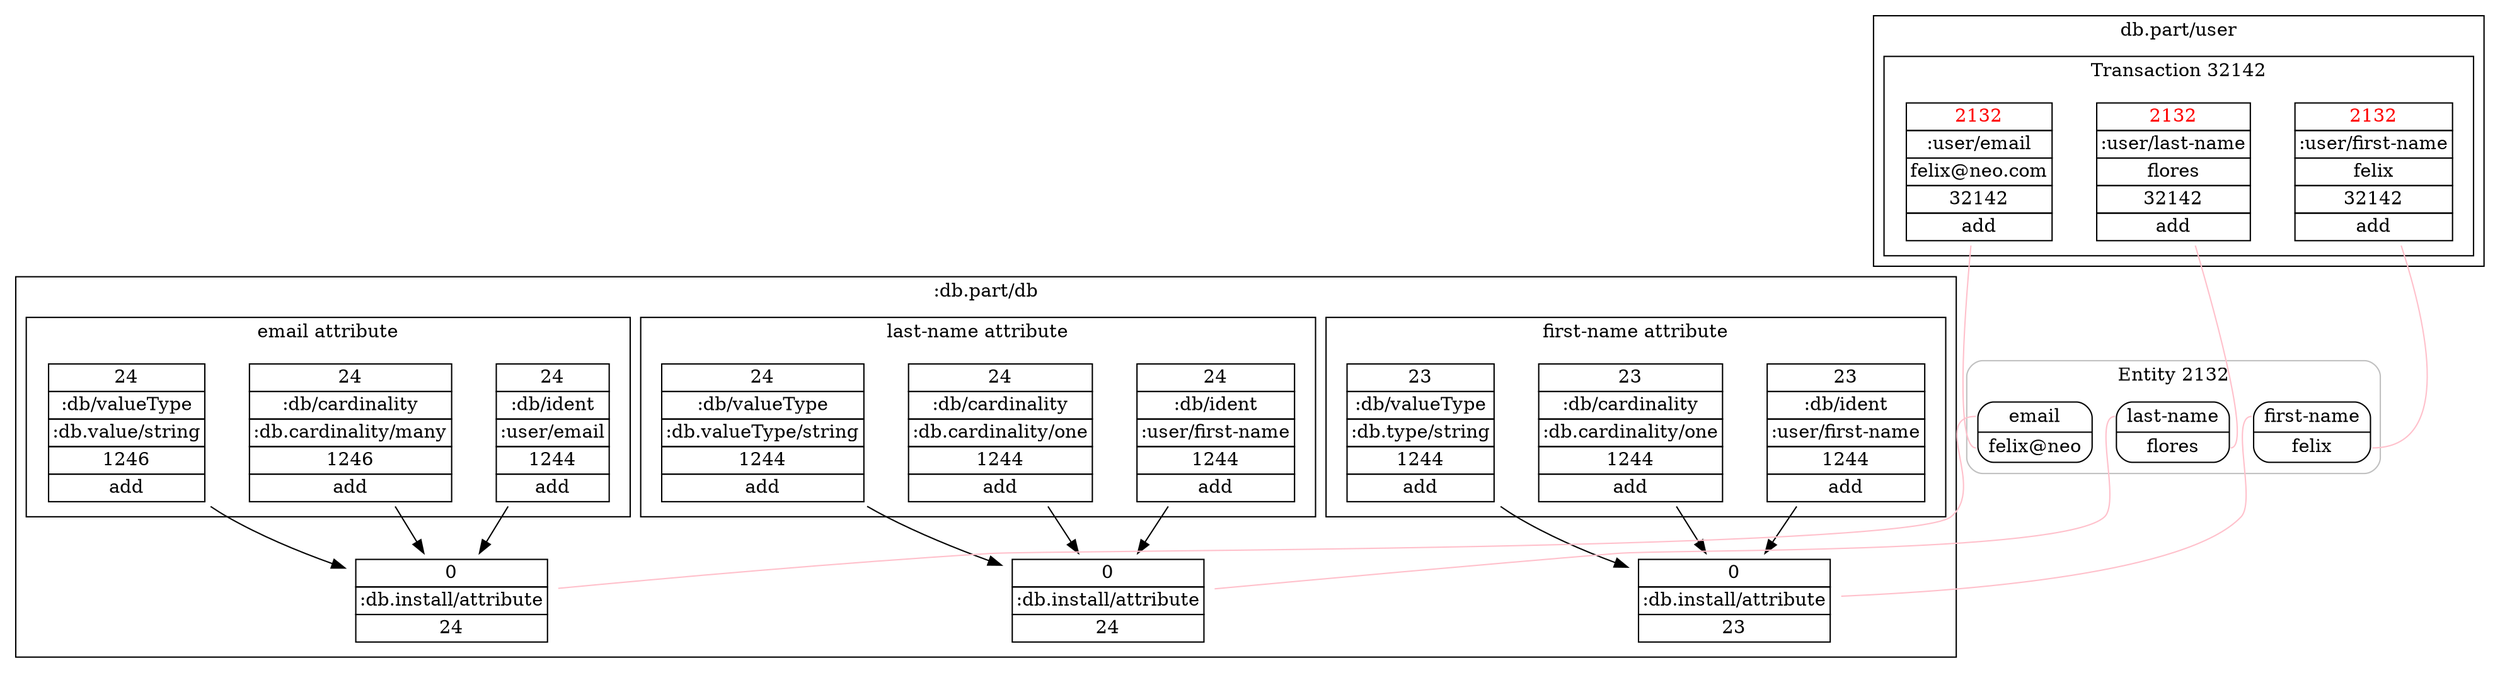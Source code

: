 digraph Schema {
  node [shape=plaintext]
  compound=true
  subgraph cluster_1 {
    label=":db.part/db"

    subgraph cluster_0 {
      label="first-name attribute"
      "first-name-ident" [label=<
      <table border="0" cellborder="1" cellspacing="0">
        <tr><td>23</td></tr>
        <tr><td>:db/ident</td></tr>
        <tr><td>:user/first-name</td></tr>
        <tr><td>1244</td></tr>
        <tr><td>add</td></tr>
      </table>
      >]

      "first-name-cardinality" [label=<
      <table border="0" cellborder="1" cellspacing="0">
        <tr><td>23</td></tr>
        <tr><td>:db/cardinality</td></tr>
        <tr><td>:db.cardinality/one</td></tr>
        <tr><td>1244</td></tr>
        <tr><td>add</td></tr>
      </table>
      >]

      "first-name-type" [label=<
      <table border="0" cellborder="1" cellspacing="0">
        <tr><td>23</td></tr>
        <tr><td>:db/valueType</td></tr>
        <tr><td>:db.type/string</td></tr>
        <tr><td>1244</td></tr>
        <tr><td>add</td></tr>
      </table>
      >]
    }

    subgraph cluster_2 {
      label="last-name attribute"
      "last-name-ident" [label=<
      <table border="0" cellborder="1" cellspacing="0">
        <tr><td>24</td></tr>
        <tr><td>:db/ident</td></tr>
        <tr><td>:user/first-name</td></tr>
        <tr><td>1244</td></tr>
        <tr><td>add</td></tr>
      </table>
      >]

      "last-name-cardinality" [label=<
      <table border="0" cellborder="1" cellspacing="0">
        <tr><td>24</td></tr>
        <tr><td>:db/cardinality</td></tr>
        <tr><td>:db.cardinality/one</td></tr>
        <tr><td>1244</td></tr>
        <tr><td>add</td></tr>
      </table>
      >]

      "last-name-type" [label=<
      <table border="0" cellborder="1" cellspacing="0">
        <tr><td>24</td></tr>
        <tr><td>:db/valueType</td></tr>
        <tr><td>:db.valueType/string</td></tr>
        <tr><td>1244</td></tr>
        <tr><td>add</td></tr>
      </table>
      >]
    }

    subgraph cluster_3 {
      label="email attribute"
      "email-ident" [label=<
      <table border="0" cellborder="1" cellspacing="0">
        <tr><td>24</td></tr>
        <tr><td>:db/ident</td></tr>
        <tr><td>:user/email</td></tr>
        <tr><td>1244</td></tr>
        <tr><td>add</td></tr>
      </table>
      >]

      "email-cardinality" [label=<
      <table border="0" cellborder="1" cellspacing="0">
        <tr><td>24</td></tr>
        <tr><td>:db/cardinality</td></tr>
        <tr><td>:db.cardinality/many</td></tr>
        <tr><td>1246</td></tr>
        <tr><td>add</td></tr>
      </table>
      >]

      "email-type" [label=<
      <table border="0" cellborder="1" cellspacing="0">
        <tr><td>24</td></tr>
        <tr><td>:db/valueType</td></tr>
        <tr><td>:db.value/string</td></tr>
        <tr><td>1246</td></tr>
        <tr><td>add</td></tr>
      </table>
      >]
    }


    attr23 [label=<
    <table border="0" cellborder="1" cellspacing="0">
      <tr><td>0</td></tr>
      <tr><td>:db.install/attribute</td></tr>
      <tr><td>23</td></tr>
    </table>
    >]

    attr24 [label=<
    <table border="0" cellborder="1" cellspacing="0">
      <tr><td>0</td></tr>
      <tr><td>:db.install/attribute</td></tr>
      <tr><td>24</td></tr>
    </table>
    >]

    attr25 [label=<
    <table border="0" cellborder="1" cellspacing="0">
      <tr><td>0</td></tr>
      <tr><td>:db.install/attribute</td></tr>
      <tr><td>24</td></tr>
    </table>
    >]

    "first-name-ident" -> attr23
    "first-name-cardinality" -> attr23
    "first-name-type" -> attr23

    "last-name-ident" -> attr24
    "last-name-cardinality" -> attr24
    "last-name-type" -> attr24

    "email-ident" -> attr25
    "email-cardinality" -> attr25
    "email-type" -> attr25
  }

  subgraph cluster_11 {
    label="db.part/user"

    subgraph cluster_13 {
      label="Transaction 32142"

      datom1 [label=<
      <table border="0" cellborder="1" cellspacing="0">
        <tr><td><font color="red">2132</font></td></tr>
        <tr><td>:user/first-name</td></tr>
        <tr><td>felix</td></tr>
        <tr><td>32142</td></tr>
        <tr><td>add</td></tr>
      </table>
      >]

      datom2 [label=<
      <table border="0" cellborder="1" cellspacing="0">
        <tr><td><font color="red">2132</font></td></tr>
        <tr><td>:user/last-name</td></tr>
        <tr><td>flores</td></tr>
        <tr><td>32142</td></tr>
        <tr><td>add</td></tr>
      </table>
      >]

      datom3 [label=<
      <table border="0" cellborder="1" cellspacing="0">
        <tr><td><font color="red">2132</font></td></tr>
        <tr><td>:user/email</td></tr>
        <tr><td>felix@neo.com</td></tr>
        <tr><td>32142</td></tr>
        <tr><td>add</td></tr>
      </table>
      >]
    }
  }

  subgraph cluster_99 {
    shape=record
    label="Entity 2132"
    color="grey"
    style="rounded"

    firstname [label="{<fnl>first-name | <fnv>felix}", shape=Mrecord]
    lastname [label="{<lnl>last-name | <lnv>flores}", shape=Mrecord]
    email [label="{<enl>email | <env>felix@neo}", shape=Mrecord]
  }

  datom1 -> firstname:fnv [color=pink, arrowhead=none]
  firstname:fnl -> attr23 [color=pink, arrowhead=none]

  datom2 -> lastname:lnv [color=pink, arrowhead=none]
  lastname:lnl -> attr24 [color=pink, arrowhead=none]

  datom3 -> email:env [color=pink, arrowhead=none]
  email:enl -> attr25 [color=pink, arrowhead=none]
}

// Demo 5
